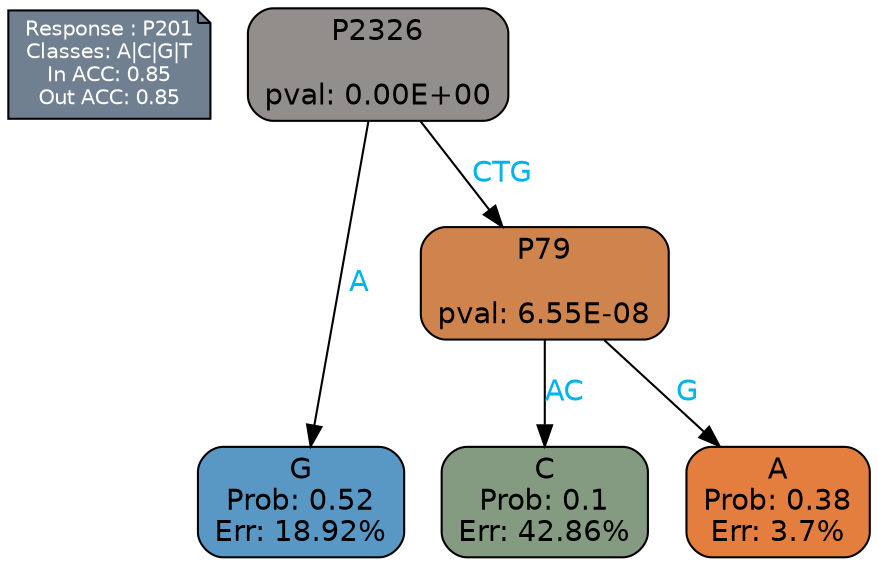 digraph Tree {
node [shape=box, style="filled, rounded", color="black", fontname=helvetica] ;
graph [ranksep=equally, splines=polylines, bgcolor=transparent, dpi=600] ;
edge [fontname=helvetica] ;
LEGEND [label="Response : P201
Classes: A|C|G|T
In ACC: 0.85
Out ACC: 0.85
",shape=note,align=left,style=filled,fillcolor="slategray",fontcolor="white",fontsize=10];1 [label="P2326

pval: 0.00E+00", fillcolor="#928e8b"] ;
2 [label="G
Prob: 0.52
Err: 18.92%", fillcolor="#5997c4"] ;
3 [label="P79

pval: 6.55E-08", fillcolor="#d0844d"] ;
4 [label="C
Prob: 0.1
Err: 42.86%", fillcolor="#849b82"] ;
5 [label="A
Prob: 0.38
Err: 3.7%", fillcolor="#e47e3f"] ;
1 -> 2 [label="A",fontcolor=deepskyblue2] ;
1 -> 3 [label="CTG",fontcolor=deepskyblue2] ;
3 -> 4 [label="AC",fontcolor=deepskyblue2] ;
3 -> 5 [label="G",fontcolor=deepskyblue2] ;
{rank = same; 2;4;5;}{rank = same; LEGEND;1;}}